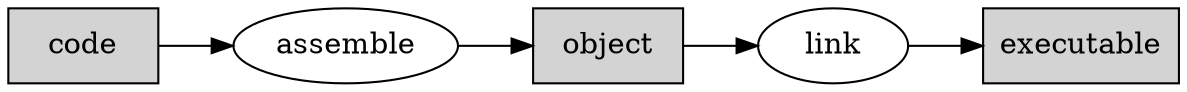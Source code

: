 digraph assemble {

rankdir="LR";

code[shape="box" width=1 style=filled ];
object[shape="box"  width=1 style=filled];
executable[shape="box"  width=1 style=filled];

assemble [ width=1];
link [ width=1];

code -> assemble -> object -> link -> executable

}
